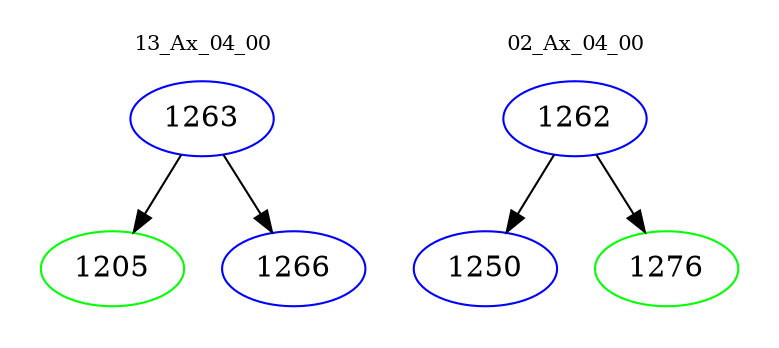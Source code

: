 digraph{
subgraph cluster_0 {
color = white
label = "13_Ax_04_00";
fontsize=10;
T0_1263 [label="1263", color="blue"]
T0_1263 -> T0_1205 [color="black"]
T0_1205 [label="1205", color="green"]
T0_1263 -> T0_1266 [color="black"]
T0_1266 [label="1266", color="blue"]
}
subgraph cluster_1 {
color = white
label = "02_Ax_04_00";
fontsize=10;
T1_1262 [label="1262", color="blue"]
T1_1262 -> T1_1250 [color="black"]
T1_1250 [label="1250", color="blue"]
T1_1262 -> T1_1276 [color="black"]
T1_1276 [label="1276", color="green"]
}
}
